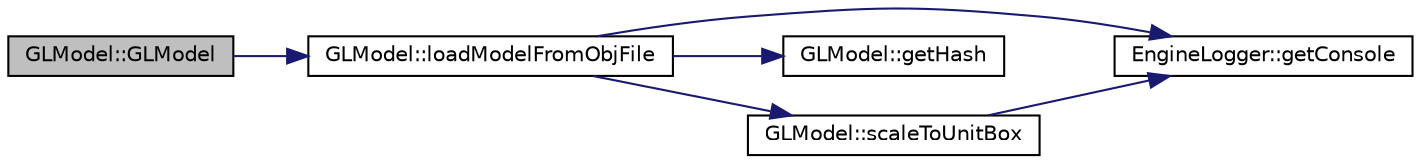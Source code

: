 digraph "GLModel::GLModel"
{
  edge [fontname="Helvetica",fontsize="10",labelfontname="Helvetica",labelfontsize="10"];
  node [fontname="Helvetica",fontsize="10",shape=record];
  rankdir="LR";
  Node2 [label="GLModel::GLModel",height=0.2,width=0.4,color="black", fillcolor="grey75", style="filled", fontcolor="black"];
  Node2 -> Node3 [color="midnightblue",fontsize="10",style="solid",fontname="Helvetica"];
  Node3 [label="GLModel::loadModelFromObjFile",height=0.2,width=0.4,color="black", fillcolor="white", style="filled",URL="$class_g_l_model.html#a2550892e85e4a6ea9e904a9af30280b1"];
  Node3 -> Node4 [color="midnightblue",fontsize="10",style="solid",fontname="Helvetica"];
  Node4 [label="EngineLogger::getConsole",height=0.2,width=0.4,color="black", fillcolor="white", style="filled",URL="$class_engine_logger.html#afe518f5a643a2996031466760e03928d"];
  Node3 -> Node5 [color="midnightblue",fontsize="10",style="solid",fontname="Helvetica"];
  Node5 [label="GLModel::getHash",height=0.2,width=0.4,color="black", fillcolor="white", style="filled",URL="$class_g_l_model.html#a87509f4f1026cfe3ff75183ddf9eb130",tooltip="this needed for loading indices from obj file. "];
  Node3 -> Node6 [color="midnightblue",fontsize="10",style="solid",fontname="Helvetica"];
  Node6 [label="GLModel::scaleToUnitBox",height=0.2,width=0.4,color="black", fillcolor="white", style="filled",URL="$class_g_l_model.html#a90ce6cf6d8ea2dfeec5f65b08a26993a",tooltip="scale loaded model to unit size box. "];
  Node6 -> Node4 [color="midnightblue",fontsize="10",style="solid",fontname="Helvetica"];
}
